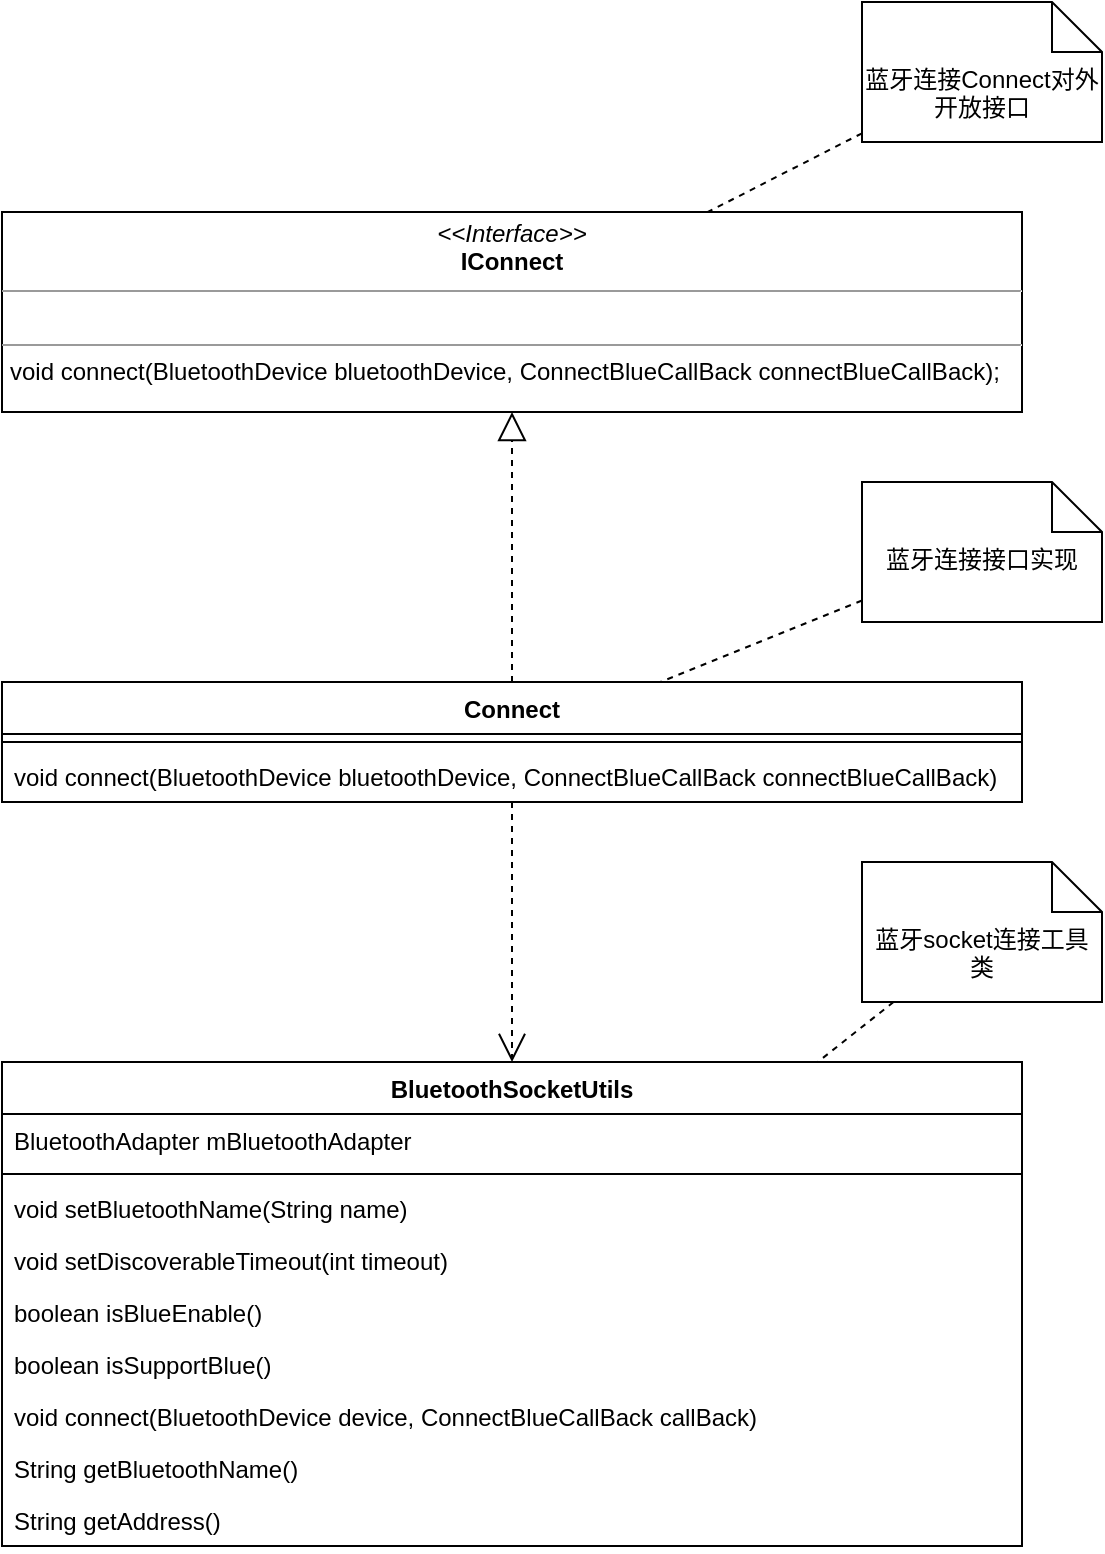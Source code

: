 <mxfile version="13.10.8" type="github">
  <diagram id="4RwiEouYS47H_-iD0yuU" name="Page-1">
    <mxGraphModel dx="1422" dy="1931" grid="1" gridSize="10" guides="1" tooltips="1" connect="1" arrows="1" fold="1" page="1" pageScale="1" pageWidth="827" pageHeight="1169" math="0" shadow="0">
      <root>
        <mxCell id="0" />
        <mxCell id="1" parent="0" />
        <mxCell id="IvaYHX85mgmGe612xIQt-1" value="&lt;p style=&quot;margin: 0px ; margin-top: 4px ; text-align: center&quot;&gt;&lt;i&gt;&amp;lt;&amp;lt;Interface&amp;gt;&amp;gt;&lt;/i&gt;&lt;br&gt;&lt;b&gt;IConnect&lt;/b&gt;&lt;br&gt;&lt;/p&gt;&lt;hr size=&quot;1&quot;&gt;&lt;p style=&quot;margin: 0px ; margin-left: 4px&quot;&gt;&lt;br&gt;&lt;/p&gt;&lt;hr size=&quot;1&quot;&gt;&lt;p style=&quot;margin: 0px ; margin-left: 4px&quot;&gt;void connect(BluetoothDevice bluetoothDevice, ConnectBlueCallBack connectBlueCallBack);&lt;br&gt;&lt;/p&gt;" style="verticalAlign=top;align=left;overflow=fill;fontSize=12;fontFamily=Helvetica;html=1;" vertex="1" parent="1">
          <mxGeometry x="130" y="45" width="510" height="100" as="geometry" />
        </mxCell>
        <mxCell id="IvaYHX85mgmGe612xIQt-2" value="Connect" style="swimlane;fontStyle=1;align=center;verticalAlign=top;childLayout=stackLayout;horizontal=1;startSize=26;horizontalStack=0;resizeParent=1;resizeParentMax=0;resizeLast=0;collapsible=1;marginBottom=0;" vertex="1" parent="1">
          <mxGeometry x="130" y="280" width="510" height="60" as="geometry" />
        </mxCell>
        <mxCell id="IvaYHX85mgmGe612xIQt-4" value="" style="line;strokeWidth=1;fillColor=none;align=left;verticalAlign=middle;spacingTop=-1;spacingLeft=3;spacingRight=3;rotatable=0;labelPosition=right;points=[];portConstraint=eastwest;" vertex="1" parent="IvaYHX85mgmGe612xIQt-2">
          <mxGeometry y="26" width="510" height="8" as="geometry" />
        </mxCell>
        <mxCell id="IvaYHX85mgmGe612xIQt-5" value="void connect(BluetoothDevice bluetoothDevice, ConnectBlueCallBack connectBlueCallBack)" style="text;strokeColor=none;fillColor=none;align=left;verticalAlign=top;spacingLeft=4;spacingRight=4;overflow=hidden;rotatable=0;points=[[0,0.5],[1,0.5]];portConstraint=eastwest;" vertex="1" parent="IvaYHX85mgmGe612xIQt-2">
          <mxGeometry y="34" width="510" height="26" as="geometry" />
        </mxCell>
        <mxCell id="IvaYHX85mgmGe612xIQt-7" value="" style="endArrow=block;dashed=1;endFill=0;endSize=12;html=1;" edge="1" parent="1" source="IvaYHX85mgmGe612xIQt-2" target="IvaYHX85mgmGe612xIQt-1">
          <mxGeometry width="160" relative="1" as="geometry">
            <mxPoint x="260" y="490" as="sourcePoint" />
            <mxPoint x="420" y="490" as="targetPoint" />
          </mxGeometry>
        </mxCell>
        <mxCell id="IvaYHX85mgmGe612xIQt-8" value="BluetoothSocketUtils" style="swimlane;fontStyle=1;align=center;verticalAlign=top;childLayout=stackLayout;horizontal=1;startSize=26;horizontalStack=0;resizeParent=1;resizeParentMax=0;resizeLast=0;collapsible=1;marginBottom=0;" vertex="1" parent="1">
          <mxGeometry x="130" y="470" width="510" height="242" as="geometry" />
        </mxCell>
        <mxCell id="IvaYHX85mgmGe612xIQt-9" value="BluetoothAdapter mBluetoothAdapter" style="text;strokeColor=none;fillColor=none;align=left;verticalAlign=top;spacingLeft=4;spacingRight=4;overflow=hidden;rotatable=0;points=[[0,0.5],[1,0.5]];portConstraint=eastwest;" vertex="1" parent="IvaYHX85mgmGe612xIQt-8">
          <mxGeometry y="26" width="510" height="26" as="geometry" />
        </mxCell>
        <mxCell id="IvaYHX85mgmGe612xIQt-10" value="" style="line;strokeWidth=1;fillColor=none;align=left;verticalAlign=middle;spacingTop=-1;spacingLeft=3;spacingRight=3;rotatable=0;labelPosition=right;points=[];portConstraint=eastwest;" vertex="1" parent="IvaYHX85mgmGe612xIQt-8">
          <mxGeometry y="52" width="510" height="8" as="geometry" />
        </mxCell>
        <mxCell id="IvaYHX85mgmGe612xIQt-11" value="void setBluetoothName(String name)" style="text;strokeColor=none;fillColor=none;align=left;verticalAlign=top;spacingLeft=4;spacingRight=4;overflow=hidden;rotatable=0;points=[[0,0.5],[1,0.5]];portConstraint=eastwest;" vertex="1" parent="IvaYHX85mgmGe612xIQt-8">
          <mxGeometry y="60" width="510" height="26" as="geometry" />
        </mxCell>
        <mxCell id="IvaYHX85mgmGe612xIQt-12" value="void setDiscoverableTimeout(int timeout)" style="text;strokeColor=none;fillColor=none;align=left;verticalAlign=top;spacingLeft=4;spacingRight=4;overflow=hidden;rotatable=0;points=[[0,0.5],[1,0.5]];portConstraint=eastwest;" vertex="1" parent="IvaYHX85mgmGe612xIQt-8">
          <mxGeometry y="86" width="510" height="26" as="geometry" />
        </mxCell>
        <mxCell id="IvaYHX85mgmGe612xIQt-13" value="boolean isBlueEnable()" style="text;strokeColor=none;fillColor=none;align=left;verticalAlign=top;spacingLeft=4;spacingRight=4;overflow=hidden;rotatable=0;points=[[0,0.5],[1,0.5]];portConstraint=eastwest;" vertex="1" parent="IvaYHX85mgmGe612xIQt-8">
          <mxGeometry y="112" width="510" height="26" as="geometry" />
        </mxCell>
        <mxCell id="IvaYHX85mgmGe612xIQt-14" value="boolean isSupportBlue()" style="text;strokeColor=none;fillColor=none;align=left;verticalAlign=top;spacingLeft=4;spacingRight=4;overflow=hidden;rotatable=0;points=[[0,0.5],[1,0.5]];portConstraint=eastwest;" vertex="1" parent="IvaYHX85mgmGe612xIQt-8">
          <mxGeometry y="138" width="510" height="26" as="geometry" />
        </mxCell>
        <mxCell id="IvaYHX85mgmGe612xIQt-15" value="void connect(BluetoothDevice device, ConnectBlueCallBack callBack)" style="text;strokeColor=none;fillColor=none;align=left;verticalAlign=top;spacingLeft=4;spacingRight=4;overflow=hidden;rotatable=0;points=[[0,0.5],[1,0.5]];portConstraint=eastwest;" vertex="1" parent="IvaYHX85mgmGe612xIQt-8">
          <mxGeometry y="164" width="510" height="26" as="geometry" />
        </mxCell>
        <mxCell id="IvaYHX85mgmGe612xIQt-16" value="String getBluetoothName()" style="text;strokeColor=none;fillColor=none;align=left;verticalAlign=top;spacingLeft=4;spacingRight=4;overflow=hidden;rotatable=0;points=[[0,0.5],[1,0.5]];portConstraint=eastwest;" vertex="1" parent="IvaYHX85mgmGe612xIQt-8">
          <mxGeometry y="190" width="510" height="26" as="geometry" />
        </mxCell>
        <mxCell id="IvaYHX85mgmGe612xIQt-17" value="String getAddress()" style="text;strokeColor=none;fillColor=none;align=left;verticalAlign=top;spacingLeft=4;spacingRight=4;overflow=hidden;rotatable=0;points=[[0,0.5],[1,0.5]];portConstraint=eastwest;" vertex="1" parent="IvaYHX85mgmGe612xIQt-8">
          <mxGeometry y="216" width="510" height="26" as="geometry" />
        </mxCell>
        <mxCell id="IvaYHX85mgmGe612xIQt-18" value="" style="endArrow=open;endSize=12;dashed=1;html=1;" edge="1" parent="1" source="IvaYHX85mgmGe612xIQt-2" target="IvaYHX85mgmGe612xIQt-8">
          <mxGeometry width="160" relative="1" as="geometry">
            <mxPoint x="-30" y="450" as="sourcePoint" />
            <mxPoint x="120" y="450" as="targetPoint" />
          </mxGeometry>
        </mxCell>
        <mxCell id="IvaYHX85mgmGe612xIQt-21" style="rounded=0;orthogonalLoop=1;jettySize=auto;html=1;dashed=1;endArrow=none;endFill=0;" edge="1" parent="1" source="IvaYHX85mgmGe612xIQt-20" target="IvaYHX85mgmGe612xIQt-1">
          <mxGeometry relative="1" as="geometry" />
        </mxCell>
        <mxCell id="IvaYHX85mgmGe612xIQt-20" value="蓝牙连接Connect对外开放接口" style="shape=note2;boundedLbl=1;whiteSpace=wrap;html=1;size=25;verticalAlign=top;align=center;" vertex="1" parent="1">
          <mxGeometry x="560" y="-60" width="120" height="70" as="geometry" />
        </mxCell>
        <mxCell id="IvaYHX85mgmGe612xIQt-24" style="rounded=0;orthogonalLoop=1;jettySize=auto;html=1;dashed=1;endArrow=none;endFill=0;" edge="1" parent="1" source="IvaYHX85mgmGe612xIQt-22" target="IvaYHX85mgmGe612xIQt-2">
          <mxGeometry relative="1" as="geometry" />
        </mxCell>
        <mxCell id="IvaYHX85mgmGe612xIQt-22" value="蓝牙连接接口实现" style="shape=note2;boundedLbl=1;whiteSpace=wrap;html=1;size=25;verticalAlign=top;align=center;" vertex="1" parent="1">
          <mxGeometry x="560" y="180" width="120" height="70" as="geometry" />
        </mxCell>
        <mxCell id="IvaYHX85mgmGe612xIQt-25" style="edgeStyle=none;rounded=0;orthogonalLoop=1;jettySize=auto;html=1;dashed=1;endArrow=none;endFill=0;" edge="1" parent="1" source="IvaYHX85mgmGe612xIQt-23" target="IvaYHX85mgmGe612xIQt-8">
          <mxGeometry relative="1" as="geometry" />
        </mxCell>
        <mxCell id="IvaYHX85mgmGe612xIQt-23" value="蓝牙socket连接工具类" style="shape=note2;boundedLbl=1;whiteSpace=wrap;html=1;size=25;verticalAlign=top;align=center;" vertex="1" parent="1">
          <mxGeometry x="560" y="370" width="120" height="70" as="geometry" />
        </mxCell>
      </root>
    </mxGraphModel>
  </diagram>
</mxfile>
